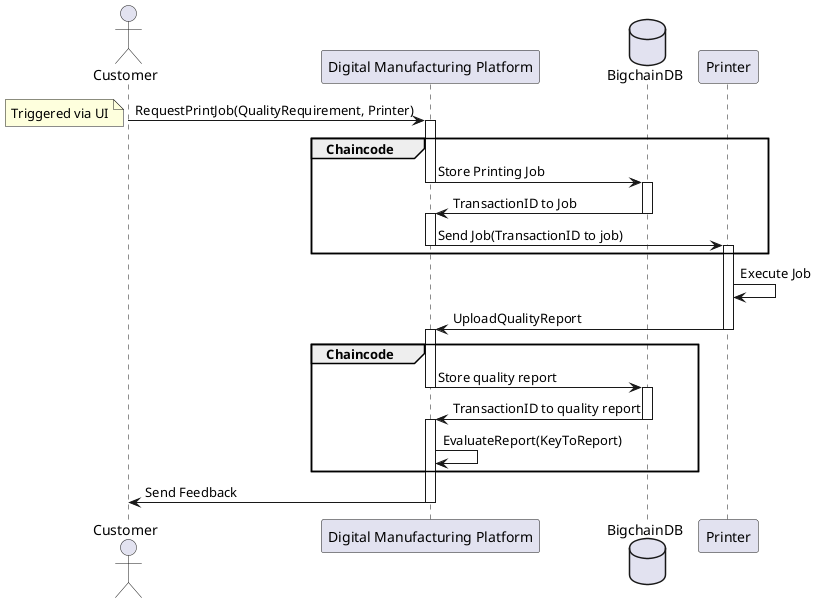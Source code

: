 @startuml Process
actor Customer
participant "Digital Manufacturing Platform" as DMP
database BigchainDB

Customer -> DMP: RequestPrintJob(QualityRequirement, Printer)
activate DMP
note left: Triggered via UI
group Chaincode
    DMP -> BigchainDB: Store Printing Job
    deactivate DMP
    activate BigchainDB
    BigchainDB -> DMP: TransactionID to Job
    deactivate BigchainDB
    activate DMP
    DMP -> Printer: Send Job(TransactionID to job)
    deactivate DMP
    activate Printer
    
end
Printer -> Printer: Execute Job
Printer -> DMP: UploadQualityReport
deactivate Printer
activate DMP
group Chaincode
    DMP -> BigchainDB: Store quality report
    deactivate DMP
    activate BigchainDB
    BigchainDB -> DMP: TransactionID to quality report

    deactivate BigchainDB
    activate DMP
    DMP -> DMP: EvaluateReport(KeyToReport)
end
    DMP-> Customer: Send Feedback
    deactivate DMP
@enduml
